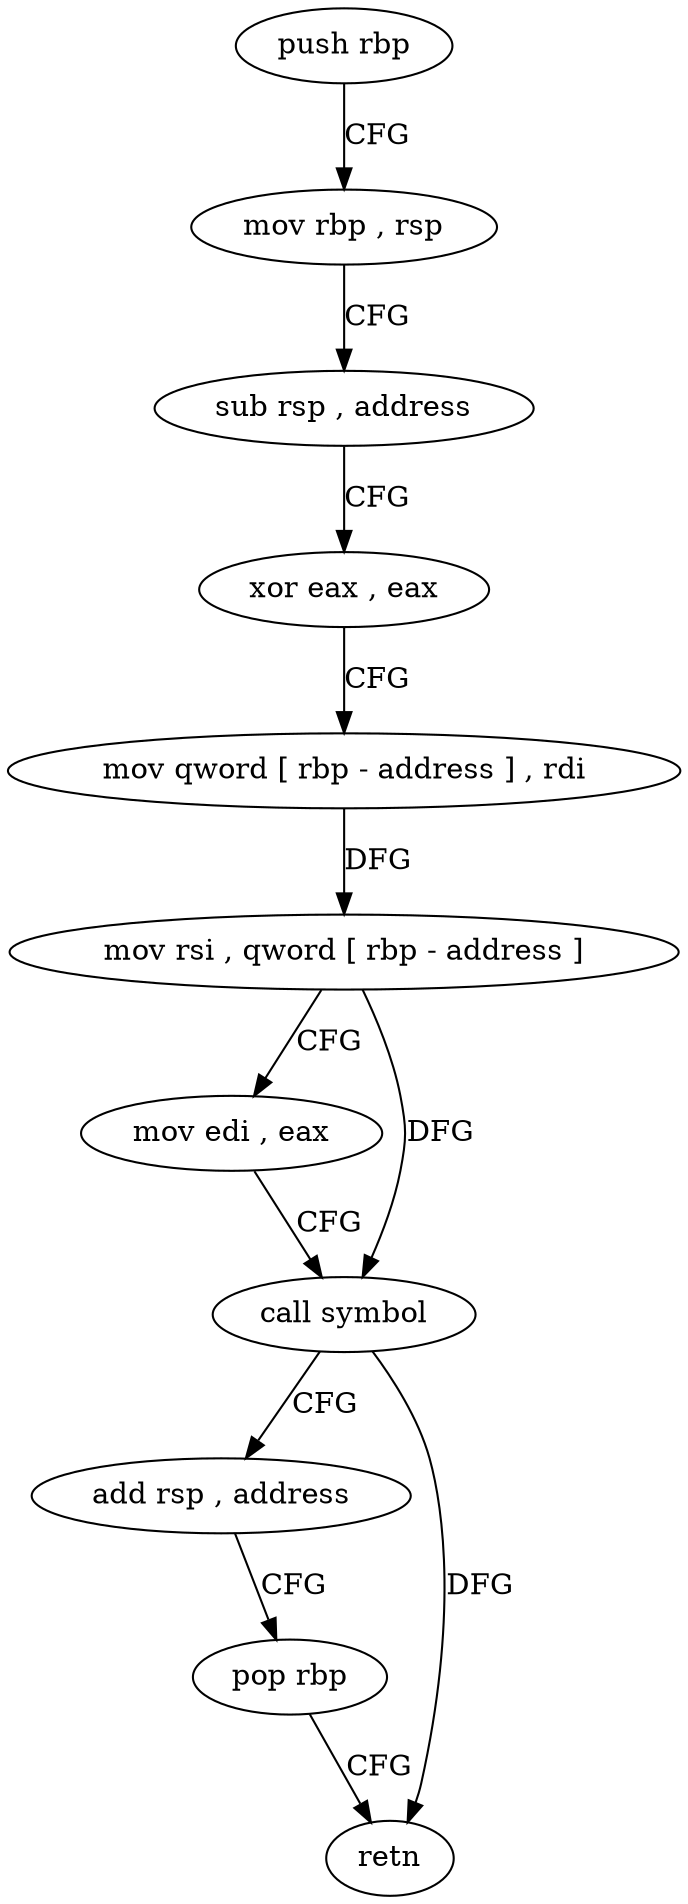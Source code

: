 digraph "func" {
"4219408" [label = "push rbp" ]
"4219409" [label = "mov rbp , rsp" ]
"4219412" [label = "sub rsp , address" ]
"4219416" [label = "xor eax , eax" ]
"4219418" [label = "mov qword [ rbp - address ] , rdi" ]
"4219422" [label = "mov rsi , qword [ rbp - address ]" ]
"4219426" [label = "mov edi , eax" ]
"4219428" [label = "call symbol" ]
"4219433" [label = "add rsp , address" ]
"4219437" [label = "pop rbp" ]
"4219438" [label = "retn" ]
"4219408" -> "4219409" [ label = "CFG" ]
"4219409" -> "4219412" [ label = "CFG" ]
"4219412" -> "4219416" [ label = "CFG" ]
"4219416" -> "4219418" [ label = "CFG" ]
"4219418" -> "4219422" [ label = "DFG" ]
"4219422" -> "4219426" [ label = "CFG" ]
"4219422" -> "4219428" [ label = "DFG" ]
"4219426" -> "4219428" [ label = "CFG" ]
"4219428" -> "4219433" [ label = "CFG" ]
"4219428" -> "4219438" [ label = "DFG" ]
"4219433" -> "4219437" [ label = "CFG" ]
"4219437" -> "4219438" [ label = "CFG" ]
}
